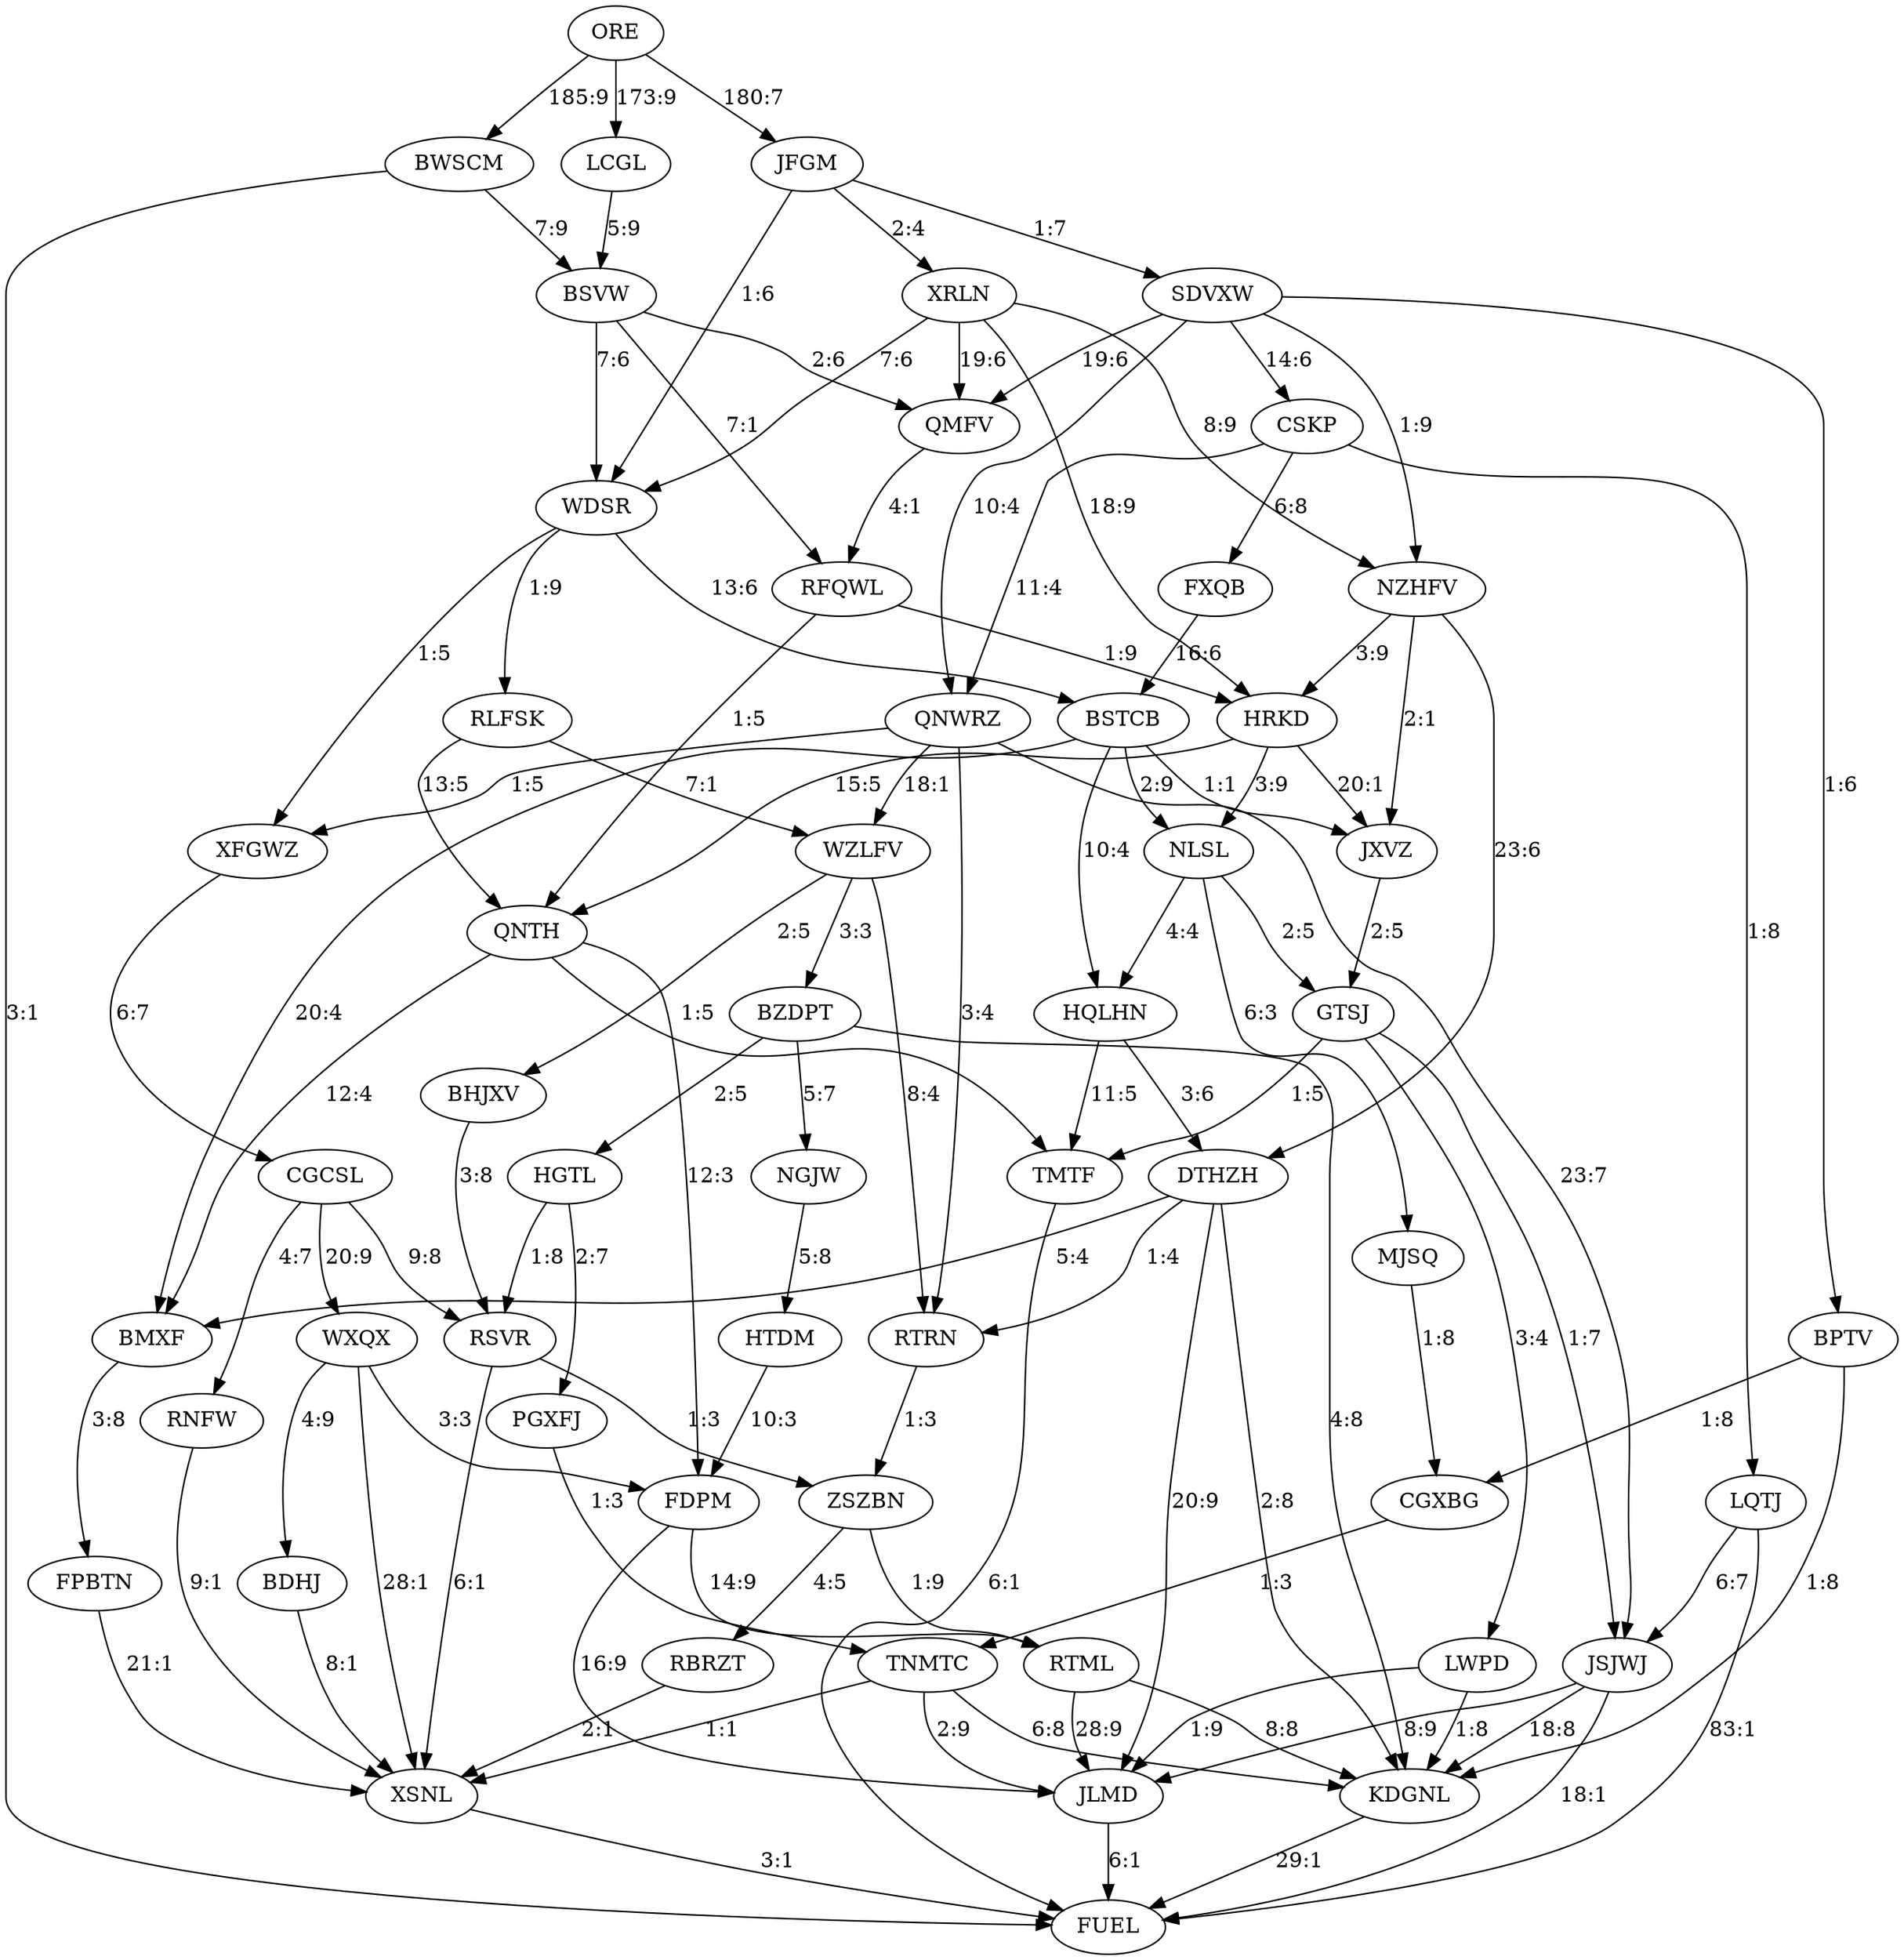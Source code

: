 digraph {
	WDSR -> BSTCB [label="13:6"];
	FXQB -> BSTCB [label="16:6"];
	ORE -> BWSCM [label="185:9"];
	WDSR -> RLFSK [label="1:9"];
	LCGL -> BSVW [label="5:9"];
	BWSCM -> BSVW [label="7:9"];
	NLSL -> MJSQ [label="6:3"];
	JFGM -> WDSR [label="1:6"];
	BSVW -> WDSR [label="7:6"];
	XRLN -> WDSR [label="7:6"];
	WZLFV -> BZDPT [label="3:3"];
	DTHZH -> BMXF [label="5:4"];
	QNTH -> BMXF [label="12:4"];
	BSTCB -> BMXF [label="20:4"];
	JSJWJ -> FUEL [label="18:1"];
	JLMD -> FUEL [label="6:1"];
	TMTF -> FUEL [label="6:1"];
	XSNL -> FUEL [label="3:1"];
	BWSCM -> FUEL [label="3:1"];
	LQTJ -> FUEL [label="83:1"];
	KDGNL -> FUEL [label="29:1"];
	LWPD -> JLMD [label="1:9"];
	RTML -> JLMD [label="28:9"];
	FDPM -> JLMD [label="16:9"];
	JSJWJ -> JLMD [label="8:9"];
	TNMTC -> JLMD [label="2:9"];
	DTHZH -> JLMD [label="20:9"];
	SDVXW -> BPTV [label="1:6"];
	ORE -> JFGM [label="180:7"];
	RLFSK -> QNTH [label="13:5"];
	HRKD -> QNTH [label="15:5"];
	RFQWL -> QNTH [label="1:5"];
	RFQWL -> HRKD [label="1:9"];
	NZHFV -> HRKD [label="3:9"];
	XRLN -> HRKD [label="18:9"];
	NLSL -> GTSJ [label="2:5"];
	JXVZ -> GTSJ [label="2:5"];
	SDVXW -> QMFV [label="19:6"];
	BSVW -> QMFV [label="2:6"];
	XRLN -> QMFV [label="19:6"];
	CSKP -> LQTJ [label="1:8"];
	ZSZBN -> RBRZT [label="4:5"];
	WZLFV -> RTRN [label="8:4"];
	QNWRZ -> RTRN [label="3:4"];
	DTHZH -> RTRN [label="1:4"];
	CGXBG -> TNMTC [label="1:3"];
	PGXFJ -> TNMTC [label="1:3"];
	CGCSL -> RNFW [label="4:7"];
	CGCSL -> RSVR [label="9:8"];
	HGTL -> RSVR [label="1:8"];
	BHJXV -> RSVR [label="3:8"];
	NGJW -> HTDM [label="5:8"];
	FPBTN -> XSNL [label="21:1"];
	TNMTC -> XSNL [label="1:1"];
	RBRZT -> XSNL [label="2:1"];
	BDHJ -> XSNL [label="8:1"];
	WXQX -> XSNL [label="28:1"];
	RNFW -> XSNL [label="9:1"];
	RSVR -> XSNL [label="6:1"];
	WZLFV -> BHJXV [label="2:5"];
	BSTCB -> HQLHN [label="10:4"];
	NLSL -> HQLHN [label="4:4"];
	JFGM -> SDVXW [label="1:7"];
	CSKP -> FXQB [label="6:8"];
	TNMTC -> KDGNL [label="6:8"];
	BZDPT -> KDGNL [label="4:8"];
	BPTV -> KDGNL [label="1:8"];
	JSJWJ -> KDGNL [label="18:8"];
	DTHZH -> KDGNL [label="2:8"];
	LWPD -> KDGNL [label="1:8"];
	RTML -> KDGNL [label="8:8"];
	XFGWZ -> CGCSL [label="6:7"];
	GTSJ -> LWPD [label="3:4"];
	WDSR -> XFGWZ [label="1:5"];
	QNWRZ -> XFGWZ [label="1:5"];
	CSKP -> QNWRZ [label="11:4"];
	SDVXW -> QNWRZ [label="10:4"];
	BSVW -> RFQWL [label="7:1"];
	QMFV -> RFQWL [label="4:1"];
	QNTH -> FDPM [label="12:3"];
	HTDM -> FDPM [label="10:3"];
	WXQX -> FDPM [label="3:3"];
	HGTL -> PGXFJ [label="2:7"];
	SDVXW -> CSKP [label="14:6"];
	HQLHN -> TMTF [label="11:5"];
	GTSJ -> TMTF [label="1:5"];
	QNTH -> TMTF [label="1:5"];
	ORE -> LCGL [label="173:9"];
	WXQX -> BDHJ [label="4:9"];
	BZDPT -> NGJW [label="5:7"];
	GTSJ -> JSJWJ [label="1:7"];
	QNWRZ -> JSJWJ [label="23:7"];
	LQTJ -> JSJWJ [label="6:7"];
	NZHFV -> DTHZH [label="23:6"];
	HQLHN -> DTHZH [label="3:6"];
	JFGM -> XRLN [label="2:4"];
	CGCSL -> WXQX [label="20:9"];
	BSTCB -> NLSL [label="2:9"];
	HRKD -> NLSL [label="3:9"];
	MJSQ -> CGXBG [label="1:8"];
	BPTV -> CGXBG [label="1:8"];
	RTRN -> ZSZBN [label="1:3"];
	RSVR -> ZSZBN [label="1:3"];
	NZHFV -> JXVZ [label="2:1"];
	BSTCB -> JXVZ [label="1:1"];
	HRKD -> JXVZ [label="20:1"];
	BZDPT -> HGTL [label="2:5"];
	ZSZBN -> RTML [label="1:9"];
	FDPM -> RTML [label="14:9"];
	BMXF -> FPBTN [label="3:8"];
	SDVXW -> NZHFV [label="1:9"];
	XRLN -> NZHFV [label="8:9"];
	QNWRZ -> WZLFV [label="18:1"];
	RLFSK -> WZLFV [label="7:1"];
}
